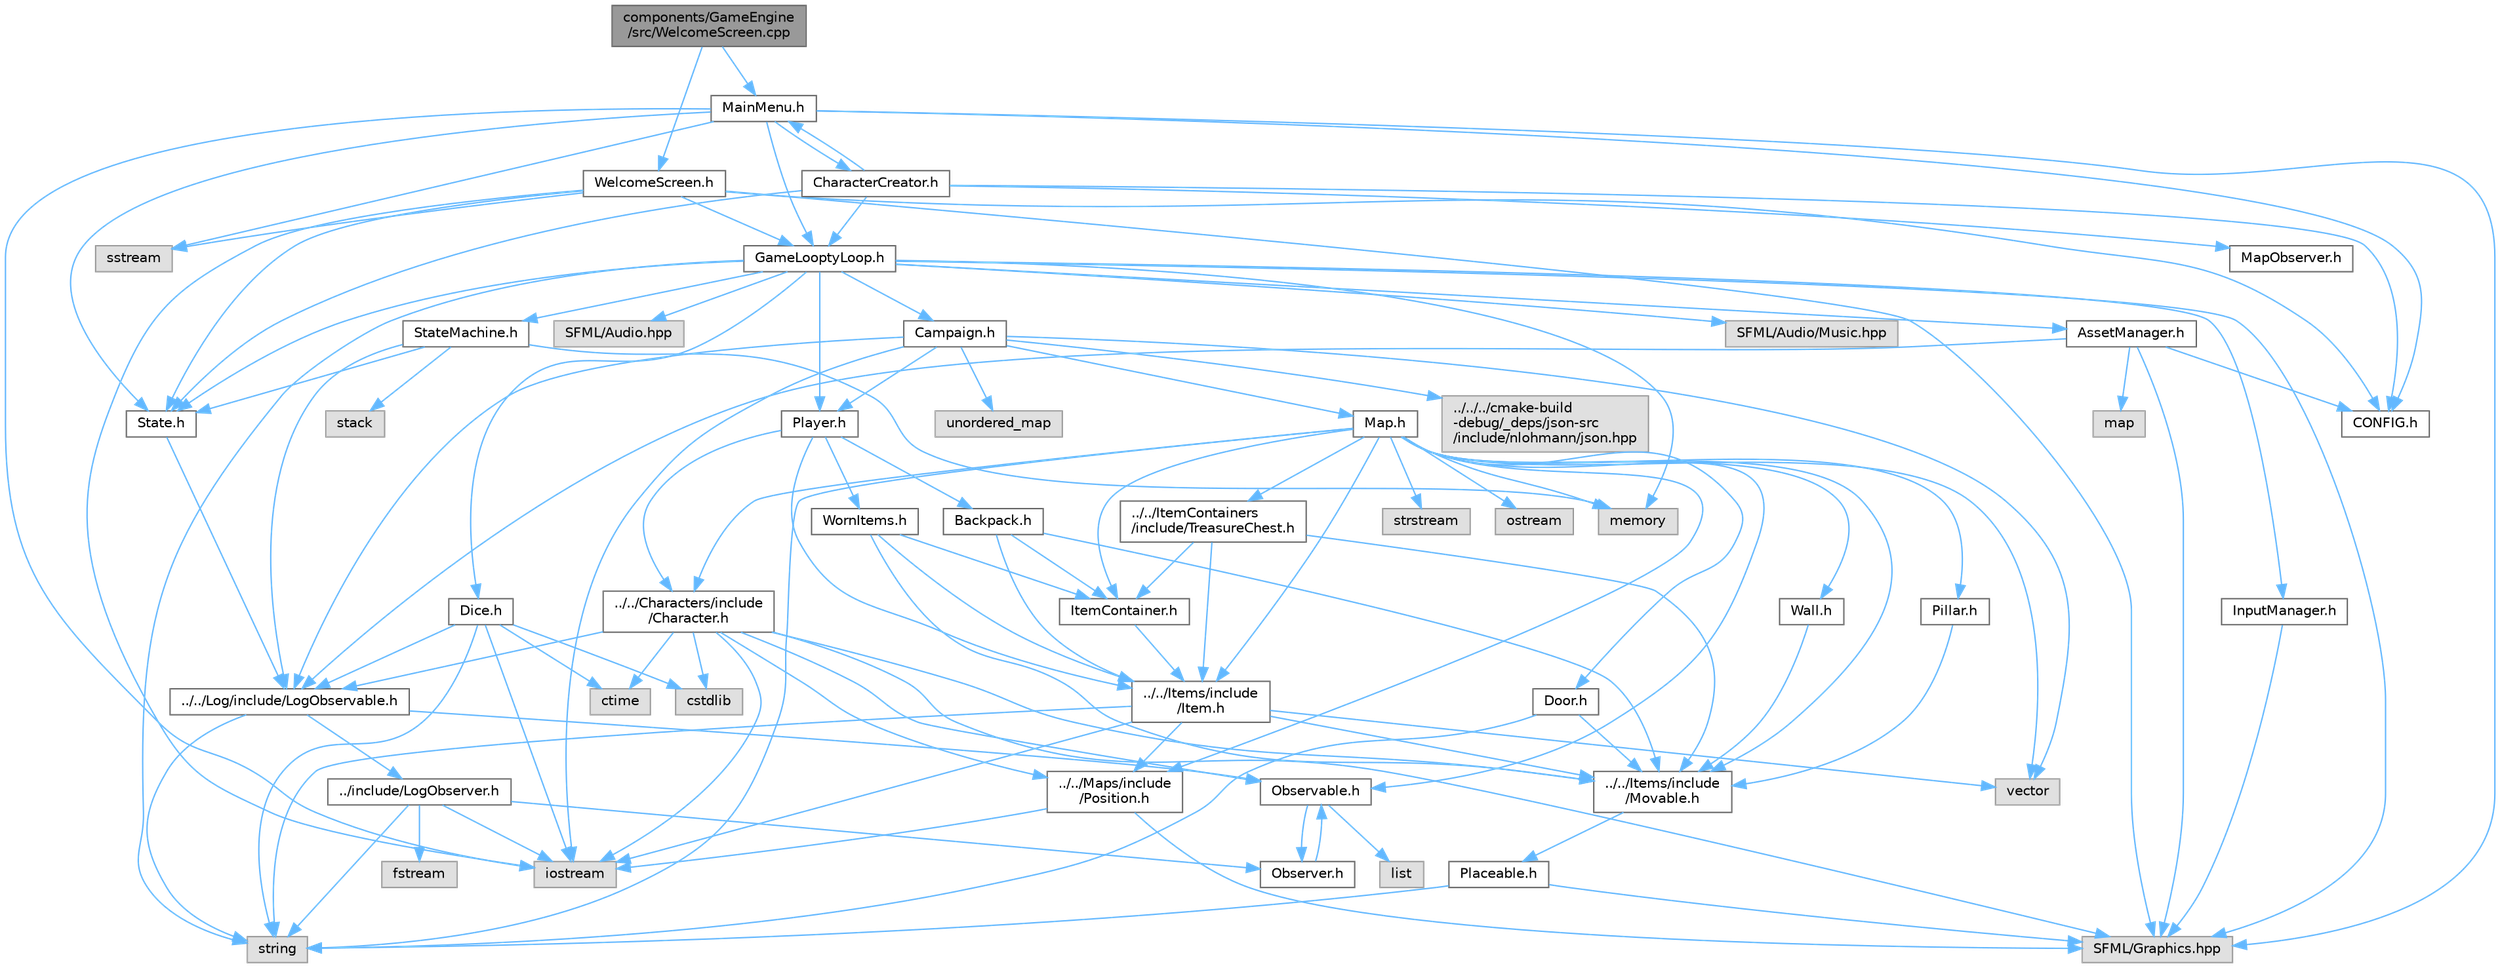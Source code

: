 digraph "components/GameEngine/src/WelcomeScreen.cpp"
{
 // LATEX_PDF_SIZE
  bgcolor="transparent";
  edge [fontname=Helvetica,fontsize=10,labelfontname=Helvetica,labelfontsize=10];
  node [fontname=Helvetica,fontsize=10,shape=box,height=0.2,width=0.4];
  Node1 [id="Node000001",label="components/GameEngine\l/src/WelcomeScreen.cpp",height=0.2,width=0.4,color="gray40", fillcolor="grey60", style="filled", fontcolor="black",tooltip=" "];
  Node1 -> Node2 [id="edge1_Node000001_Node000002",color="steelblue1",style="solid",tooltip=" "];
  Node2 [id="Node000002",label="WelcomeScreen.h",height=0.2,width=0.4,color="grey40", fillcolor="white", style="filled",URL="$_welcome_screen_8h.html",tooltip=" "];
  Node2 -> Node3 [id="edge2_Node000002_Node000003",color="steelblue1",style="solid",tooltip=" "];
  Node3 [id="Node000003",label="CONFIG.h",height=0.2,width=0.4,color="grey40", fillcolor="white", style="filled",URL="$_c_o_n_f_i_g_8h.html",tooltip=" "];
  Node2 -> Node4 [id="edge3_Node000002_Node000004",color="steelblue1",style="solid",tooltip=" "];
  Node4 [id="Node000004",label="GameLooptyLoop.h",height=0.2,width=0.4,color="grey40", fillcolor="white", style="filled",URL="$_game_loopty_loop_8h.html",tooltip="Header file for the GameLooptyLoop class."];
  Node4 -> Node5 [id="edge4_Node000004_Node000005",color="steelblue1",style="solid",tooltip=" "];
  Node5 [id="Node000005",label="AssetManager.h",height=0.2,width=0.4,color="grey40", fillcolor="white", style="filled",URL="$_asset_manager_8h.html",tooltip="This file contains the declaration of the AssetManager class. AssetManager is responsible for loading..."];
  Node5 -> Node6 [id="edge5_Node000005_Node000006",color="steelblue1",style="solid",tooltip=" "];
  Node6 [id="Node000006",label="../../Log/include/LogObservable.h",height=0.2,width=0.4,color="grey40", fillcolor="white", style="filled",URL="$_log_observable_8h.html",tooltip="This file contains the declaration of the LogObservable class."];
  Node6 -> Node7 [id="edge6_Node000006_Node000007",color="steelblue1",style="solid",tooltip=" "];
  Node7 [id="Node000007",label="Observable.h",height=0.2,width=0.4,color="grey40", fillcolor="white", style="filled",URL="$_observable_8h_source.html",tooltip=" "];
  Node7 -> Node8 [id="edge7_Node000007_Node000008",color="steelblue1",style="solid",tooltip=" "];
  Node8 [id="Node000008",label="Observer.h",height=0.2,width=0.4,color="grey40", fillcolor="white", style="filled",URL="$_observer_8h.html",tooltip=" "];
  Node8 -> Node7 [id="edge8_Node000008_Node000007",color="steelblue1",style="solid",tooltip=" "];
  Node7 -> Node9 [id="edge9_Node000007_Node000009",color="steelblue1",style="solid",tooltip=" "];
  Node9 [id="Node000009",label="list",height=0.2,width=0.4,color="grey60", fillcolor="#E0E0E0", style="filled",tooltip=" "];
  Node6 -> Node10 [id="edge10_Node000006_Node000010",color="steelblue1",style="solid",tooltip=" "];
  Node10 [id="Node000010",label="string",height=0.2,width=0.4,color="grey60", fillcolor="#E0E0E0", style="filled",tooltip=" "];
  Node6 -> Node11 [id="edge11_Node000006_Node000011",color="steelblue1",style="solid",tooltip=" "];
  Node11 [id="Node000011",label="../include/LogObserver.h",height=0.2,width=0.4,color="grey40", fillcolor="white", style="filled",URL="$_log_observer_8h.html",tooltip="This file contains the declaration of the LogObserver class and the EnableModule struct."];
  Node11 -> Node8 [id="edge12_Node000011_Node000008",color="steelblue1",style="solid",tooltip=" "];
  Node11 -> Node10 [id="edge13_Node000011_Node000010",color="steelblue1",style="solid",tooltip=" "];
  Node11 -> Node12 [id="edge14_Node000011_Node000012",color="steelblue1",style="solid",tooltip=" "];
  Node12 [id="Node000012",label="iostream",height=0.2,width=0.4,color="grey60", fillcolor="#E0E0E0", style="filled",tooltip=" "];
  Node11 -> Node13 [id="edge15_Node000011_Node000013",color="steelblue1",style="solid",tooltip=" "];
  Node13 [id="Node000013",label="fstream",height=0.2,width=0.4,color="grey60", fillcolor="#E0E0E0", style="filled",tooltip=" "];
  Node5 -> Node14 [id="edge16_Node000005_Node000014",color="steelblue1",style="solid",tooltip=" "];
  Node14 [id="Node000014",label="SFML/Graphics.hpp",height=0.2,width=0.4,color="grey60", fillcolor="#E0E0E0", style="filled",tooltip=" "];
  Node5 -> Node15 [id="edge17_Node000005_Node000015",color="steelblue1",style="solid",tooltip=" "];
  Node15 [id="Node000015",label="map",height=0.2,width=0.4,color="grey60", fillcolor="#E0E0E0", style="filled",tooltip=" "];
  Node5 -> Node3 [id="edge18_Node000005_Node000003",color="steelblue1",style="solid",tooltip=" "];
  Node4 -> Node16 [id="edge19_Node000004_Node000016",color="steelblue1",style="solid",tooltip=" "];
  Node16 [id="Node000016",label="Campaign.h",height=0.2,width=0.4,color="grey40", fillcolor="white", style="filled",URL="$_campaign_8h_source.html",tooltip=" "];
  Node16 -> Node6 [id="edge20_Node000016_Node000006",color="steelblue1",style="solid",tooltip=" "];
  Node16 -> Node17 [id="edge21_Node000016_Node000017",color="steelblue1",style="solid",tooltip=" "];
  Node17 [id="Node000017",label="Map.h",height=0.2,width=0.4,color="grey40", fillcolor="white", style="filled",URL="$_map_8h.html",tooltip="This file contains the declaration of the Map class and related structures and aliases."];
  Node17 -> Node18 [id="edge22_Node000017_Node000018",color="steelblue1",style="solid",tooltip=" "];
  Node18 [id="Node000018",label="../../Characters/include\l/Character.h",height=0.2,width=0.4,color="grey40", fillcolor="white", style="filled",URL="$_character_8h.html",tooltip="this file contains the declaration of the character class and related structures aliases @detail"];
  Node18 -> Node19 [id="edge23_Node000018_Node000019",color="steelblue1",style="solid",tooltip=" "];
  Node19 [id="Node000019",label="../../Items/include\l/Movable.h",height=0.2,width=0.4,color="grey40", fillcolor="white", style="filled",URL="$_movable_8h_source.html",tooltip=" "];
  Node19 -> Node20 [id="edge24_Node000019_Node000020",color="steelblue1",style="solid",tooltip=" "];
  Node20 [id="Node000020",label="Placeable.h",height=0.2,width=0.4,color="grey40", fillcolor="white", style="filled",URL="$_placeable_8h_source.html",tooltip=" "];
  Node20 -> Node14 [id="edge25_Node000020_Node000014",color="steelblue1",style="solid",tooltip=" "];
  Node20 -> Node10 [id="edge26_Node000020_Node000010",color="steelblue1",style="solid",tooltip=" "];
  Node18 -> Node21 [id="edge27_Node000018_Node000021",color="steelblue1",style="solid",tooltip=" "];
  Node21 [id="Node000021",label="../../Maps/include\l/Position.h",height=0.2,width=0.4,color="grey40", fillcolor="white", style="filled",URL="$_position_8h_source.html",tooltip=" "];
  Node21 -> Node12 [id="edge28_Node000021_Node000012",color="steelblue1",style="solid",tooltip=" "];
  Node21 -> Node14 [id="edge29_Node000021_Node000014",color="steelblue1",style="solid",tooltip=" "];
  Node18 -> Node6 [id="edge30_Node000018_Node000006",color="steelblue1",style="solid",tooltip=" "];
  Node18 -> Node7 [id="edge31_Node000018_Node000007",color="steelblue1",style="solid",tooltip=" "];
  Node18 -> Node14 [id="edge32_Node000018_Node000014",color="steelblue1",style="solid",tooltip=" "];
  Node18 -> Node22 [id="edge33_Node000018_Node000022",color="steelblue1",style="solid",tooltip=" "];
  Node22 [id="Node000022",label="cstdlib",height=0.2,width=0.4,color="grey60", fillcolor="#E0E0E0", style="filled",tooltip=" "];
  Node18 -> Node23 [id="edge34_Node000018_Node000023",color="steelblue1",style="solid",tooltip=" "];
  Node23 [id="Node000023",label="ctime",height=0.2,width=0.4,color="grey60", fillcolor="#E0E0E0", style="filled",tooltip=" "];
  Node18 -> Node12 [id="edge35_Node000018_Node000012",color="steelblue1",style="solid",tooltip=" "];
  Node17 -> Node24 [id="edge36_Node000017_Node000024",color="steelblue1",style="solid",tooltip=" "];
  Node24 [id="Node000024",label="../../Items/include\l/Item.h",height=0.2,width=0.4,color="grey40", fillcolor="white", style="filled",URL="$_item_8h.html",tooltip=" "];
  Node24 -> Node12 [id="edge37_Node000024_Node000012",color="steelblue1",style="solid",tooltip=" "];
  Node24 -> Node10 [id="edge38_Node000024_Node000010",color="steelblue1",style="solid",tooltip=" "];
  Node24 -> Node19 [id="edge39_Node000024_Node000019",color="steelblue1",style="solid",tooltip=" "];
  Node24 -> Node21 [id="edge40_Node000024_Node000021",color="steelblue1",style="solid",tooltip=" "];
  Node24 -> Node25 [id="edge41_Node000024_Node000025",color="steelblue1",style="solid",tooltip=" "];
  Node25 [id="Node000025",label="vector",height=0.2,width=0.4,color="grey60", fillcolor="#E0E0E0", style="filled",tooltip=" "];
  Node17 -> Node26 [id="edge42_Node000017_Node000026",color="steelblue1",style="solid",tooltip=" "];
  Node26 [id="Node000026",label="../../ItemContainers\l/include/TreasureChest.h",height=0.2,width=0.4,color="grey40", fillcolor="white", style="filled",URL="$_treasure_chest_8h_source.html",tooltip=" "];
  Node26 -> Node27 [id="edge43_Node000026_Node000027",color="steelblue1",style="solid",tooltip=" "];
  Node27 [id="Node000027",label="ItemContainer.h",height=0.2,width=0.4,color="grey40", fillcolor="white", style="filled",URL="$_item_container_8h_source.html",tooltip=" "];
  Node27 -> Node24 [id="edge44_Node000027_Node000024",color="steelblue1",style="solid",tooltip=" "];
  Node26 -> Node24 [id="edge45_Node000026_Node000024",color="steelblue1",style="solid",tooltip=" "];
  Node26 -> Node19 [id="edge46_Node000026_Node000019",color="steelblue1",style="solid",tooltip=" "];
  Node17 -> Node27 [id="edge47_Node000017_Node000027",color="steelblue1",style="solid",tooltip=" "];
  Node17 -> Node19 [id="edge48_Node000017_Node000019",color="steelblue1",style="solid",tooltip=" "];
  Node17 -> Node28 [id="edge49_Node000017_Node000028",color="steelblue1",style="solid",tooltip=" "];
  Node28 [id="Node000028",label="Door.h",height=0.2,width=0.4,color="grey40", fillcolor="white", style="filled",URL="$_door_8h_source.html",tooltip=" "];
  Node28 -> Node19 [id="edge50_Node000028_Node000019",color="steelblue1",style="solid",tooltip=" "];
  Node28 -> Node10 [id="edge51_Node000028_Node000010",color="steelblue1",style="solid",tooltip=" "];
  Node17 -> Node7 [id="edge52_Node000017_Node000007",color="steelblue1",style="solid",tooltip=" "];
  Node17 -> Node29 [id="edge53_Node000017_Node000029",color="steelblue1",style="solid",tooltip=" "];
  Node29 [id="Node000029",label="Pillar.h",height=0.2,width=0.4,color="grey40", fillcolor="white", style="filled",URL="$_pillar_8h_source.html",tooltip=" "];
  Node29 -> Node19 [id="edge54_Node000029_Node000019",color="steelblue1",style="solid",tooltip=" "];
  Node17 -> Node21 [id="edge55_Node000017_Node000021",color="steelblue1",style="solid",tooltip=" "];
  Node17 -> Node30 [id="edge56_Node000017_Node000030",color="steelblue1",style="solid",tooltip=" "];
  Node30 [id="Node000030",label="Wall.h",height=0.2,width=0.4,color="grey40", fillcolor="white", style="filled",URL="$_wall_8h_source.html",tooltip=" "];
  Node30 -> Node19 [id="edge57_Node000030_Node000019",color="steelblue1",style="solid",tooltip=" "];
  Node17 -> Node31 [id="edge58_Node000017_Node000031",color="steelblue1",style="solid",tooltip=" "];
  Node31 [id="Node000031",label="memory",height=0.2,width=0.4,color="grey60", fillcolor="#E0E0E0", style="filled",tooltip=" "];
  Node17 -> Node32 [id="edge59_Node000017_Node000032",color="steelblue1",style="solid",tooltip=" "];
  Node32 [id="Node000032",label="ostream",height=0.2,width=0.4,color="grey60", fillcolor="#E0E0E0", style="filled",tooltip=" "];
  Node17 -> Node10 [id="edge60_Node000017_Node000010",color="steelblue1",style="solid",tooltip=" "];
  Node17 -> Node33 [id="edge61_Node000017_Node000033",color="steelblue1",style="solid",tooltip=" "];
  Node33 [id="Node000033",label="strstream",height=0.2,width=0.4,color="grey60", fillcolor="#E0E0E0", style="filled",tooltip=" "];
  Node17 -> Node25 [id="edge62_Node000017_Node000025",color="steelblue1",style="solid",tooltip=" "];
  Node16 -> Node34 [id="edge63_Node000016_Node000034",color="steelblue1",style="solid",tooltip=" "];
  Node34 [id="Node000034",label="../../../cmake-build\l-debug/_deps/json-src\l/include/nlohmann/json.hpp",height=0.2,width=0.4,color="grey60", fillcolor="#E0E0E0", style="filled",tooltip=" "];
  Node16 -> Node35 [id="edge64_Node000016_Node000035",color="steelblue1",style="solid",tooltip=" "];
  Node35 [id="Node000035",label="Player.h",height=0.2,width=0.4,color="grey40", fillcolor="white", style="filled",URL="$_player_8h_source.html",tooltip=" "];
  Node35 -> Node24 [id="edge65_Node000035_Node000024",color="steelblue1",style="solid",tooltip=" "];
  Node35 -> Node18 [id="edge66_Node000035_Node000018",color="steelblue1",style="solid",tooltip=" "];
  Node35 -> Node36 [id="edge67_Node000035_Node000036",color="steelblue1",style="solid",tooltip=" "];
  Node36 [id="Node000036",label="Backpack.h",height=0.2,width=0.4,color="grey40", fillcolor="white", style="filled",URL="$_backpack_8h_source.html",tooltip=" "];
  Node36 -> Node27 [id="edge68_Node000036_Node000027",color="steelblue1",style="solid",tooltip=" "];
  Node36 -> Node24 [id="edge69_Node000036_Node000024",color="steelblue1",style="solid",tooltip=" "];
  Node36 -> Node19 [id="edge70_Node000036_Node000019",color="steelblue1",style="solid",tooltip=" "];
  Node35 -> Node37 [id="edge71_Node000035_Node000037",color="steelblue1",style="solid",tooltip=" "];
  Node37 [id="Node000037",label="WornItems.h",height=0.2,width=0.4,color="grey40", fillcolor="white", style="filled",URL="$_worn_items_8h_source.html",tooltip=" "];
  Node37 -> Node27 [id="edge72_Node000037_Node000027",color="steelblue1",style="solid",tooltip=" "];
  Node37 -> Node24 [id="edge73_Node000037_Node000024",color="steelblue1",style="solid",tooltip=" "];
  Node37 -> Node19 [id="edge74_Node000037_Node000019",color="steelblue1",style="solid",tooltip=" "];
  Node16 -> Node12 [id="edge75_Node000016_Node000012",color="steelblue1",style="solid",tooltip=" "];
  Node16 -> Node38 [id="edge76_Node000016_Node000038",color="steelblue1",style="solid",tooltip=" "];
  Node38 [id="Node000038",label="unordered_map",height=0.2,width=0.4,color="grey60", fillcolor="#E0E0E0", style="filled",tooltip=" "];
  Node16 -> Node25 [id="edge77_Node000016_Node000025",color="steelblue1",style="solid",tooltip=" "];
  Node4 -> Node39 [id="edge78_Node000004_Node000039",color="steelblue1",style="solid",tooltip=" "];
  Node39 [id="Node000039",label="Dice.h",height=0.2,width=0.4,color="grey40", fillcolor="white", style="filled",URL="$_dice_8h.html",tooltip=" "];
  Node39 -> Node6 [id="edge79_Node000039_Node000006",color="steelblue1",style="solid",tooltip=" "];
  Node39 -> Node22 [id="edge80_Node000039_Node000022",color="steelblue1",style="solid",tooltip=" "];
  Node39 -> Node23 [id="edge81_Node000039_Node000023",color="steelblue1",style="solid",tooltip=" "];
  Node39 -> Node12 [id="edge82_Node000039_Node000012",color="steelblue1",style="solid",tooltip=" "];
  Node39 -> Node10 [id="edge83_Node000039_Node000010",color="steelblue1",style="solid",tooltip=" "];
  Node4 -> Node40 [id="edge84_Node000004_Node000040",color="steelblue1",style="solid",tooltip=" "];
  Node40 [id="Node000040",label="InputManager.h",height=0.2,width=0.4,color="grey40", fillcolor="white", style="filled",URL="$_input_manager_8h.html",tooltip="This file contains the declaration of the InputManager class."];
  Node40 -> Node14 [id="edge85_Node000040_Node000014",color="steelblue1",style="solid",tooltip=" "];
  Node4 -> Node35 [id="edge86_Node000004_Node000035",color="steelblue1",style="solid",tooltip=" "];
  Node4 -> Node14 [id="edge87_Node000004_Node000014",color="steelblue1",style="solid",tooltip=" "];
  Node4 -> Node41 [id="edge88_Node000004_Node000041",color="steelblue1",style="solid",tooltip=" "];
  Node41 [id="Node000041",label="State.h",height=0.2,width=0.4,color="grey40", fillcolor="white", style="filled",URL="$_state_8h.html",tooltip=" "];
  Node41 -> Node6 [id="edge89_Node000041_Node000006",color="steelblue1",style="solid",tooltip=" "];
  Node4 -> Node42 [id="edge90_Node000004_Node000042",color="steelblue1",style="solid",tooltip=" "];
  Node42 [id="Node000042",label="StateMachine.h",height=0.2,width=0.4,color="grey40", fillcolor="white", style="filled",URL="$_state_machine_8h.html",tooltip=" "];
  Node42 -> Node6 [id="edge91_Node000042_Node000006",color="steelblue1",style="solid",tooltip=" "];
  Node42 -> Node41 [id="edge92_Node000042_Node000041",color="steelblue1",style="solid",tooltip=" "];
  Node42 -> Node31 [id="edge93_Node000042_Node000031",color="steelblue1",style="solid",tooltip=" "];
  Node42 -> Node43 [id="edge94_Node000042_Node000043",color="steelblue1",style="solid",tooltip=" "];
  Node43 [id="Node000043",label="stack",height=0.2,width=0.4,color="grey60", fillcolor="#E0E0E0", style="filled",tooltip=" "];
  Node4 -> Node31 [id="edge95_Node000004_Node000031",color="steelblue1",style="solid",tooltip=" "];
  Node4 -> Node10 [id="edge96_Node000004_Node000010",color="steelblue1",style="solid",tooltip=" "];
  Node4 -> Node44 [id="edge97_Node000004_Node000044",color="steelblue1",style="solid",tooltip=" "];
  Node44 [id="Node000044",label="SFML/Audio.hpp",height=0.2,width=0.4,color="grey60", fillcolor="#E0E0E0", style="filled",tooltip=" "];
  Node4 -> Node45 [id="edge98_Node000004_Node000045",color="steelblue1",style="solid",tooltip=" "];
  Node45 [id="Node000045",label="SFML/Audio/Music.hpp",height=0.2,width=0.4,color="grey60", fillcolor="#E0E0E0", style="filled",tooltip=" "];
  Node2 -> Node14 [id="edge99_Node000002_Node000014",color="steelblue1",style="solid",tooltip=" "];
  Node2 -> Node41 [id="edge100_Node000002_Node000041",color="steelblue1",style="solid",tooltip=" "];
  Node2 -> Node46 [id="edge101_Node000002_Node000046",color="steelblue1",style="solid",tooltip=" "];
  Node46 [id="Node000046",label="sstream",height=0.2,width=0.4,color="grey60", fillcolor="#E0E0E0", style="filled",tooltip=" "];
  Node2 -> Node12 [id="edge102_Node000002_Node000012",color="steelblue1",style="solid",tooltip=" "];
  Node1 -> Node47 [id="edge103_Node000001_Node000047",color="steelblue1",style="solid",tooltip=" "];
  Node47 [id="Node000047",label="MainMenu.h",height=0.2,width=0.4,color="grey40", fillcolor="white", style="filled",URL="$_main_menu_8h.html",tooltip=" "];
  Node47 -> Node3 [id="edge104_Node000047_Node000003",color="steelblue1",style="solid",tooltip=" "];
  Node47 -> Node4 [id="edge105_Node000047_Node000004",color="steelblue1",style="solid",tooltip=" "];
  Node47 -> Node14 [id="edge106_Node000047_Node000014",color="steelblue1",style="solid",tooltip=" "];
  Node47 -> Node41 [id="edge107_Node000047_Node000041",color="steelblue1",style="solid",tooltip=" "];
  Node47 -> Node46 [id="edge108_Node000047_Node000046",color="steelblue1",style="solid",tooltip=" "];
  Node47 -> Node12 [id="edge109_Node000047_Node000012",color="steelblue1",style="solid",tooltip=" "];
  Node47 -> Node48 [id="edge110_Node000047_Node000048",color="steelblue1",style="solid",tooltip=" "];
  Node48 [id="Node000048",label="CharacterCreator.h",height=0.2,width=0.4,color="grey40", fillcolor="white", style="filled",URL="$_character_creator_8h_source.html",tooltip=" "];
  Node48 -> Node3 [id="edge111_Node000048_Node000003",color="steelblue1",style="solid",tooltip=" "];
  Node48 -> Node4 [id="edge112_Node000048_Node000004",color="steelblue1",style="solid",tooltip=" "];
  Node48 -> Node49 [id="edge113_Node000048_Node000049",color="steelblue1",style="solid",tooltip=" "];
  Node49 [id="Node000049",label="MapObserver.h",height=0.2,width=0.4,color="grey40", fillcolor="white", style="filled",URL="$_map_observer_8h_source.html",tooltip=" "];
  Node48 -> Node41 [id="edge114_Node000048_Node000041",color="steelblue1",style="solid",tooltip=" "];
  Node48 -> Node47 [id="edge115_Node000048_Node000047",color="steelblue1",style="solid",tooltip=" "];
}
